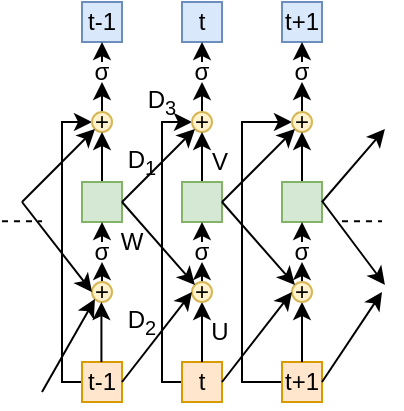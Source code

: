 <mxfile version="22.0.8" type="google">
  <diagram name="Page-1" id="7Ms7wo5gd_gyLglevGoE">
    <mxGraphModel grid="1" page="1" gridSize="10" guides="1" tooltips="1" connect="1" arrows="1" fold="1" pageScale="1" pageWidth="827" pageHeight="1169" math="0" shadow="0">
      <root>
        <mxCell id="0" />
        <mxCell id="1" parent="0" />
        <mxCell id="5IGveLwYN8Hoh_PNXtf0-22" value="t-1" style="rounded=0;whiteSpace=wrap;html=1;fillColor=#dae8fc;strokeColor=#6c8ebf;" vertex="1" parent="1">
          <mxGeometry x="350" y="170" width="20" height="20" as="geometry" />
        </mxCell>
        <mxCell id="5IGveLwYN8Hoh_PNXtf0-23" value="t" style="rounded=0;whiteSpace=wrap;html=1;fillColor=#dae8fc;strokeColor=#6c8ebf;" vertex="1" parent="1">
          <mxGeometry x="400" y="170" width="20" height="20" as="geometry" />
        </mxCell>
        <mxCell id="5IGveLwYN8Hoh_PNXtf0-24" value="t+1" style="rounded=0;whiteSpace=wrap;html=1;fillColor=#dae8fc;strokeColor=#6c8ebf;" vertex="1" parent="1">
          <mxGeometry x="450" y="170" width="20" height="20" as="geometry" />
        </mxCell>
        <mxCell id="5IGveLwYN8Hoh_PNXtf0-67" style="edgeStyle=orthogonalEdgeStyle;rounded=0;orthogonalLoop=1;jettySize=auto;html=1;exitX=0;exitY=0.5;exitDx=0;exitDy=0;entryX=0;entryY=0.5;entryDx=0;entryDy=0;" edge="1" parent="1" source="5IGveLwYN8Hoh_PNXtf0-27" target="5IGveLwYN8Hoh_PNXtf0-30">
          <mxGeometry relative="1" as="geometry">
            <mxPoint x="330" y="200" as="targetPoint" />
            <Array as="points">
              <mxPoint x="340" y="360" />
              <mxPoint x="340" y="230" />
            </Array>
          </mxGeometry>
        </mxCell>
        <mxCell id="5IGveLwYN8Hoh_PNXtf0-27" value="t-1" style="rounded=0;whiteSpace=wrap;html=1;fillColor=#ffe6cc;strokeColor=#d79b00;" vertex="1" parent="1">
          <mxGeometry x="350" y="350" width="20" height="20" as="geometry" />
        </mxCell>
        <mxCell id="5IGveLwYN8Hoh_PNXtf0-68" style="edgeStyle=orthogonalEdgeStyle;rounded=0;orthogonalLoop=1;jettySize=auto;html=1;exitX=0;exitY=0.5;exitDx=0;exitDy=0;entryX=0;entryY=0.5;entryDx=0;entryDy=0;" edge="1" parent="1" source="5IGveLwYN8Hoh_PNXtf0-28" target="5IGveLwYN8Hoh_PNXtf0-47">
          <mxGeometry relative="1" as="geometry">
            <Array as="points">
              <mxPoint x="390" y="360" />
              <mxPoint x="390" y="230" />
            </Array>
          </mxGeometry>
        </mxCell>
        <mxCell id="5IGveLwYN8Hoh_PNXtf0-28" value="t" style="rounded=0;whiteSpace=wrap;html=1;fillColor=#ffe6cc;strokeColor=#d79b00;" vertex="1" parent="1">
          <mxGeometry x="400" y="350" width="20" height="20" as="geometry" />
        </mxCell>
        <mxCell id="5IGveLwYN8Hoh_PNXtf0-69" style="edgeStyle=orthogonalEdgeStyle;rounded=0;orthogonalLoop=1;jettySize=auto;html=1;exitX=0;exitY=0.5;exitDx=0;exitDy=0;entryX=0;entryY=0.5;entryDx=0;entryDy=0;" edge="1" parent="1" source="5IGveLwYN8Hoh_PNXtf0-29" target="5IGveLwYN8Hoh_PNXtf0-58">
          <mxGeometry relative="1" as="geometry">
            <Array as="points">
              <mxPoint x="430" y="360" />
              <mxPoint x="430" y="230" />
            </Array>
          </mxGeometry>
        </mxCell>
        <mxCell id="5IGveLwYN8Hoh_PNXtf0-29" value="t+1" style="rounded=0;whiteSpace=wrap;html=1;fillColor=#ffe6cc;strokeColor=#d79b00;" vertex="1" parent="1">
          <mxGeometry x="450" y="350" width="20" height="20" as="geometry" />
        </mxCell>
        <mxCell id="5IGveLwYN8Hoh_PNXtf0-41" style="edgeStyle=orthogonalEdgeStyle;rounded=0;orthogonalLoop=1;jettySize=auto;html=1;exitX=0.5;exitY=0;exitDx=0;exitDy=0;entryX=0.5;entryY=1;entryDx=0;entryDy=0;" edge="1" parent="1" source="5IGveLwYN8Hoh_PNXtf0-30" target="5IGveLwYN8Hoh_PNXtf0-33">
          <mxGeometry relative="1" as="geometry" />
        </mxCell>
        <mxCell id="5IGveLwYN8Hoh_PNXtf0-30" value="&lt;p style=&quot;margin: 0cm; text-align: start;&quot; class=&quot;MsoNormal&quot;&gt;&lt;font style=&quot;font-size: 12px;&quot;&gt;+&lt;/font&gt;&lt;/p&gt;" style="ellipse;whiteSpace=wrap;html=1;aspect=fixed;fillColor=#fff2cc;strokeColor=#d6b656;" vertex="1" parent="1">
          <mxGeometry x="355" y="225" width="10" height="10" as="geometry" />
        </mxCell>
        <mxCell id="5IGveLwYN8Hoh_PNXtf0-42" style="edgeStyle=orthogonalEdgeStyle;rounded=0;orthogonalLoop=1;jettySize=auto;html=1;exitX=0.5;exitY=0;exitDx=0;exitDy=0;entryX=0.5;entryY=1;entryDx=0;entryDy=0;" edge="1" parent="1" source="5IGveLwYN8Hoh_PNXtf0-33" target="5IGveLwYN8Hoh_PNXtf0-22">
          <mxGeometry relative="1" as="geometry" />
        </mxCell>
        <mxCell id="5IGveLwYN8Hoh_PNXtf0-33" value="σ" style="text;html=1;strokeColor=none;fillColor=none;align=center;verticalAlign=middle;whiteSpace=wrap;rounded=0;" vertex="1" parent="1">
          <mxGeometry x="355" y="200" width="10" height="10" as="geometry" />
        </mxCell>
        <mxCell id="5IGveLwYN8Hoh_PNXtf0-40" style="edgeStyle=orthogonalEdgeStyle;rounded=0;orthogonalLoop=1;jettySize=auto;html=1;exitX=0.5;exitY=0;exitDx=0;exitDy=0;entryX=0.5;entryY=1;entryDx=0;entryDy=0;" edge="1" parent="1" source="5IGveLwYN8Hoh_PNXtf0-34" target="5IGveLwYN8Hoh_PNXtf0-30">
          <mxGeometry relative="1" as="geometry" />
        </mxCell>
        <mxCell id="5IGveLwYN8Hoh_PNXtf0-34" value="" style="rounded=0;whiteSpace=wrap;html=1;fillColor=#d5e8d4;strokeColor=#82b366;" vertex="1" parent="1">
          <mxGeometry x="350" y="260" width="20" height="20" as="geometry" />
        </mxCell>
        <mxCell id="5IGveLwYN8Hoh_PNXtf0-39" style="edgeStyle=orthogonalEdgeStyle;rounded=0;orthogonalLoop=1;jettySize=auto;html=1;exitX=0.5;exitY=0;exitDx=0;exitDy=0;entryX=0.5;entryY=1;entryDx=0;entryDy=0;" edge="1" parent="1" source="5IGveLwYN8Hoh_PNXtf0-35" target="5IGveLwYN8Hoh_PNXtf0-34">
          <mxGeometry relative="1" as="geometry" />
        </mxCell>
        <mxCell id="5IGveLwYN8Hoh_PNXtf0-35" value="σ" style="text;html=1;strokeColor=none;fillColor=none;align=center;verticalAlign=middle;whiteSpace=wrap;rounded=0;" vertex="1" parent="1">
          <mxGeometry x="355" y="290" width="10" height="10" as="geometry" />
        </mxCell>
        <mxCell id="5IGveLwYN8Hoh_PNXtf0-38" style="edgeStyle=orthogonalEdgeStyle;rounded=0;orthogonalLoop=1;jettySize=auto;html=1;exitX=0.5;exitY=0;exitDx=0;exitDy=0;entryX=0.5;entryY=1;entryDx=0;entryDy=0;" edge="1" parent="1" source="5IGveLwYN8Hoh_PNXtf0-36" target="5IGveLwYN8Hoh_PNXtf0-35">
          <mxGeometry relative="1" as="geometry" />
        </mxCell>
        <mxCell id="5IGveLwYN8Hoh_PNXtf0-36" value="&lt;p style=&quot;margin: 0cm; text-align: start;&quot; class=&quot;MsoNormal&quot;&gt;&lt;font style=&quot;font-size: 12px;&quot;&gt;+&lt;/font&gt;&lt;/p&gt;" style="ellipse;whiteSpace=wrap;html=1;aspect=fixed;fillColor=#fff2cc;strokeColor=#d6b656;" vertex="1" parent="1">
          <mxGeometry x="355" y="310" width="10" height="10" as="geometry" />
        </mxCell>
        <mxCell id="5IGveLwYN8Hoh_PNXtf0-45" style="edgeStyle=orthogonalEdgeStyle;rounded=0;orthogonalLoop=1;jettySize=auto;html=1;exitX=0.5;exitY=0;exitDx=0;exitDy=0;entryX=0.5;entryY=1;entryDx=0;entryDy=0;" edge="1" parent="1" target="5IGveLwYN8Hoh_PNXtf0-55">
          <mxGeometry relative="1" as="geometry">
            <mxPoint x="410" y="350" as="sourcePoint" />
          </mxGeometry>
        </mxCell>
        <mxCell id="5IGveLwYN8Hoh_PNXtf0-46" style="edgeStyle=orthogonalEdgeStyle;rounded=0;orthogonalLoop=1;jettySize=auto;html=1;exitX=0.5;exitY=0;exitDx=0;exitDy=0;entryX=0.5;entryY=1;entryDx=0;entryDy=0;" edge="1" parent="1" source="5IGveLwYN8Hoh_PNXtf0-47" target="5IGveLwYN8Hoh_PNXtf0-49">
          <mxGeometry relative="1" as="geometry" />
        </mxCell>
        <mxCell id="5IGveLwYN8Hoh_PNXtf0-47" value="&lt;p style=&quot;margin: 0cm; text-align: start;&quot; class=&quot;MsoNormal&quot;&gt;&lt;font style=&quot;font-size: 12px;&quot;&gt;+&lt;/font&gt;&lt;/p&gt;" style="ellipse;whiteSpace=wrap;html=1;aspect=fixed;fillColor=#fff2cc;strokeColor=#d6b656;" vertex="1" parent="1">
          <mxGeometry x="405" y="225" width="10" height="10" as="geometry" />
        </mxCell>
        <mxCell id="5IGveLwYN8Hoh_PNXtf0-48" style="edgeStyle=orthogonalEdgeStyle;rounded=0;orthogonalLoop=1;jettySize=auto;html=1;exitX=0.5;exitY=0;exitDx=0;exitDy=0;entryX=0.5;entryY=1;entryDx=0;entryDy=0;" edge="1" parent="1" source="5IGveLwYN8Hoh_PNXtf0-49">
          <mxGeometry relative="1" as="geometry">
            <mxPoint x="410" y="190" as="targetPoint" />
          </mxGeometry>
        </mxCell>
        <mxCell id="5IGveLwYN8Hoh_PNXtf0-49" value="σ" style="text;html=1;strokeColor=none;fillColor=none;align=center;verticalAlign=middle;whiteSpace=wrap;rounded=0;" vertex="1" parent="1">
          <mxGeometry x="405" y="200" width="10" height="10" as="geometry" />
        </mxCell>
        <mxCell id="5IGveLwYN8Hoh_PNXtf0-50" style="edgeStyle=orthogonalEdgeStyle;rounded=0;orthogonalLoop=1;jettySize=auto;html=1;exitX=0.5;exitY=0;exitDx=0;exitDy=0;entryX=0.5;entryY=1;entryDx=0;entryDy=0;" edge="1" parent="1" source="5IGveLwYN8Hoh_PNXtf0-51" target="5IGveLwYN8Hoh_PNXtf0-47">
          <mxGeometry relative="1" as="geometry" />
        </mxCell>
        <mxCell id="5IGveLwYN8Hoh_PNXtf0-51" value="" style="rounded=0;whiteSpace=wrap;html=1;fillColor=#d5e8d4;strokeColor=#82b366;" vertex="1" parent="1">
          <mxGeometry x="400" y="260" width="20" height="20" as="geometry" />
        </mxCell>
        <mxCell id="5IGveLwYN8Hoh_PNXtf0-52" style="edgeStyle=orthogonalEdgeStyle;rounded=0;orthogonalLoop=1;jettySize=auto;html=1;exitX=0.5;exitY=0;exitDx=0;exitDy=0;entryX=0.5;entryY=1;entryDx=0;entryDy=0;" edge="1" parent="1" source="5IGveLwYN8Hoh_PNXtf0-53" target="5IGveLwYN8Hoh_PNXtf0-51">
          <mxGeometry relative="1" as="geometry" />
        </mxCell>
        <mxCell id="5IGveLwYN8Hoh_PNXtf0-53" value="σ" style="text;html=1;strokeColor=none;fillColor=none;align=center;verticalAlign=middle;whiteSpace=wrap;rounded=0;" vertex="1" parent="1">
          <mxGeometry x="405" y="290" width="10" height="10" as="geometry" />
        </mxCell>
        <mxCell id="5IGveLwYN8Hoh_PNXtf0-54" style="edgeStyle=orthogonalEdgeStyle;rounded=0;orthogonalLoop=1;jettySize=auto;html=1;exitX=0.5;exitY=0;exitDx=0;exitDy=0;entryX=0.5;entryY=1;entryDx=0;entryDy=0;" edge="1" parent="1" source="5IGveLwYN8Hoh_PNXtf0-55" target="5IGveLwYN8Hoh_PNXtf0-53">
          <mxGeometry relative="1" as="geometry" />
        </mxCell>
        <mxCell id="5IGveLwYN8Hoh_PNXtf0-55" value="&lt;p style=&quot;margin: 0cm; text-align: start;&quot; class=&quot;MsoNormal&quot;&gt;&lt;font style=&quot;font-size: 12px;&quot;&gt;+&lt;/font&gt;&lt;/p&gt;" style="ellipse;whiteSpace=wrap;html=1;aspect=fixed;fillColor=#fff2cc;strokeColor=#d6b656;" vertex="1" parent="1">
          <mxGeometry x="405" y="310" width="10" height="10" as="geometry" />
        </mxCell>
        <mxCell id="5IGveLwYN8Hoh_PNXtf0-56" style="edgeStyle=orthogonalEdgeStyle;rounded=0;orthogonalLoop=1;jettySize=auto;html=1;exitX=0.5;exitY=0;exitDx=0;exitDy=0;entryX=0.5;entryY=1;entryDx=0;entryDy=0;" edge="1" parent="1" target="5IGveLwYN8Hoh_PNXtf0-66">
          <mxGeometry relative="1" as="geometry">
            <mxPoint x="460" y="350" as="sourcePoint" />
          </mxGeometry>
        </mxCell>
        <mxCell id="5IGveLwYN8Hoh_PNXtf0-57" style="edgeStyle=orthogonalEdgeStyle;rounded=0;orthogonalLoop=1;jettySize=auto;html=1;exitX=0.5;exitY=0;exitDx=0;exitDy=0;entryX=0.5;entryY=1;entryDx=0;entryDy=0;" edge="1" parent="1" source="5IGveLwYN8Hoh_PNXtf0-58" target="5IGveLwYN8Hoh_PNXtf0-60">
          <mxGeometry relative="1" as="geometry" />
        </mxCell>
        <mxCell id="5IGveLwYN8Hoh_PNXtf0-58" value="&lt;p style=&quot;margin: 0cm; text-align: start;&quot; class=&quot;MsoNormal&quot;&gt;&lt;font style=&quot;font-size: 12px;&quot;&gt;+&lt;/font&gt;&lt;/p&gt;" style="ellipse;whiteSpace=wrap;html=1;aspect=fixed;fillColor=#fff2cc;strokeColor=#d6b656;" vertex="1" parent="1">
          <mxGeometry x="455" y="225" width="10" height="10" as="geometry" />
        </mxCell>
        <mxCell id="5IGveLwYN8Hoh_PNXtf0-59" style="edgeStyle=orthogonalEdgeStyle;rounded=0;orthogonalLoop=1;jettySize=auto;html=1;exitX=0.5;exitY=0;exitDx=0;exitDy=0;entryX=0.5;entryY=1;entryDx=0;entryDy=0;" edge="1" parent="1" source="5IGveLwYN8Hoh_PNXtf0-60">
          <mxGeometry relative="1" as="geometry">
            <mxPoint x="460" y="190" as="targetPoint" />
          </mxGeometry>
        </mxCell>
        <mxCell id="5IGveLwYN8Hoh_PNXtf0-60" value="σ" style="text;html=1;strokeColor=none;fillColor=none;align=center;verticalAlign=middle;whiteSpace=wrap;rounded=0;" vertex="1" parent="1">
          <mxGeometry x="455" y="200" width="10" height="10" as="geometry" />
        </mxCell>
        <mxCell id="5IGveLwYN8Hoh_PNXtf0-61" style="edgeStyle=orthogonalEdgeStyle;rounded=0;orthogonalLoop=1;jettySize=auto;html=1;exitX=0.5;exitY=0;exitDx=0;exitDy=0;entryX=0.5;entryY=1;entryDx=0;entryDy=0;" edge="1" parent="1" source="5IGveLwYN8Hoh_PNXtf0-62" target="5IGveLwYN8Hoh_PNXtf0-58">
          <mxGeometry relative="1" as="geometry" />
        </mxCell>
        <mxCell id="5IGveLwYN8Hoh_PNXtf0-62" value="" style="rounded=0;whiteSpace=wrap;html=1;fillColor=#d5e8d4;strokeColor=#82b366;" vertex="1" parent="1">
          <mxGeometry x="450" y="260" width="20" height="20" as="geometry" />
        </mxCell>
        <mxCell id="5IGveLwYN8Hoh_PNXtf0-63" style="edgeStyle=orthogonalEdgeStyle;rounded=0;orthogonalLoop=1;jettySize=auto;html=1;exitX=0.5;exitY=0;exitDx=0;exitDy=0;entryX=0.5;entryY=1;entryDx=0;entryDy=0;" edge="1" parent="1" source="5IGveLwYN8Hoh_PNXtf0-64" target="5IGveLwYN8Hoh_PNXtf0-62">
          <mxGeometry relative="1" as="geometry" />
        </mxCell>
        <mxCell id="5IGveLwYN8Hoh_PNXtf0-64" value="σ" style="text;html=1;strokeColor=none;fillColor=none;align=center;verticalAlign=middle;whiteSpace=wrap;rounded=0;" vertex="1" parent="1">
          <mxGeometry x="455" y="290" width="10" height="10" as="geometry" />
        </mxCell>
        <mxCell id="5IGveLwYN8Hoh_PNXtf0-65" style="edgeStyle=orthogonalEdgeStyle;rounded=0;orthogonalLoop=1;jettySize=auto;html=1;exitX=0.5;exitY=0;exitDx=0;exitDy=0;entryX=0.5;entryY=1;entryDx=0;entryDy=0;" edge="1" parent="1" source="5IGveLwYN8Hoh_PNXtf0-66" target="5IGveLwYN8Hoh_PNXtf0-64">
          <mxGeometry relative="1" as="geometry" />
        </mxCell>
        <mxCell id="5IGveLwYN8Hoh_PNXtf0-66" value="&lt;p style=&quot;margin: 0cm; text-align: start;&quot; class=&quot;MsoNormal&quot;&gt;&lt;font style=&quot;font-size: 12px;&quot;&gt;+&lt;/font&gt;&lt;/p&gt;" style="ellipse;whiteSpace=wrap;html=1;aspect=fixed;fillColor=#fff2cc;strokeColor=#d6b656;" vertex="1" parent="1">
          <mxGeometry x="455" y="310" width="10" height="10" as="geometry" />
        </mxCell>
        <mxCell id="5IGveLwYN8Hoh_PNXtf0-70" value="" style="endArrow=classic;html=1;rounded=0;entryX=0;entryY=0.5;entryDx=0;entryDy=0;exitX=1;exitY=0.5;exitDx=0;exitDy=0;" edge="1" parent="1" source="5IGveLwYN8Hoh_PNXtf0-27" target="5IGveLwYN8Hoh_PNXtf0-55">
          <mxGeometry width="50" height="50" relative="1" as="geometry">
            <mxPoint x="320" y="360" as="sourcePoint" />
            <mxPoint x="355" y="330" as="targetPoint" />
          </mxGeometry>
        </mxCell>
        <mxCell id="5IGveLwYN8Hoh_PNXtf0-72" value="" style="endArrow=classic;html=1;rounded=0;exitX=1;exitY=0.5;exitDx=0;exitDy=0;entryX=0;entryY=0;entryDx=0;entryDy=0;" edge="1" parent="1" source="5IGveLwYN8Hoh_PNXtf0-34" target="5IGveLwYN8Hoh_PNXtf0-55">
          <mxGeometry width="50" height="50" relative="1" as="geometry">
            <mxPoint x="340" y="310" as="sourcePoint" />
            <mxPoint x="390" y="260" as="targetPoint" />
          </mxGeometry>
        </mxCell>
        <mxCell id="5IGveLwYN8Hoh_PNXtf0-73" value="" style="endArrow=classic;html=1;rounded=0;exitX=1;exitY=0.5;exitDx=0;exitDy=0;entryX=0;entryY=1;entryDx=0;entryDy=0;" edge="1" parent="1" source="5IGveLwYN8Hoh_PNXtf0-34" target="5IGveLwYN8Hoh_PNXtf0-47">
          <mxGeometry width="50" height="50" relative="1" as="geometry">
            <mxPoint x="340" y="310" as="sourcePoint" />
            <mxPoint x="390" y="260" as="targetPoint" />
          </mxGeometry>
        </mxCell>
        <mxCell id="5IGveLwYN8Hoh_PNXtf0-74" value="" style="endArrow=classic;html=1;rounded=0;entryX=0;entryY=1;entryDx=0;entryDy=0;" edge="1" parent="1" target="5IGveLwYN8Hoh_PNXtf0-30">
          <mxGeometry width="50" height="50" relative="1" as="geometry">
            <mxPoint x="320" y="270" as="sourcePoint" />
            <mxPoint x="356" y="244" as="targetPoint" />
          </mxGeometry>
        </mxCell>
        <mxCell id="5IGveLwYN8Hoh_PNXtf0-75" value="" style="endArrow=classic;html=1;rounded=0;entryX=0;entryY=0.5;entryDx=0;entryDy=0;" edge="1" parent="1" target="5IGveLwYN8Hoh_PNXtf0-36">
          <mxGeometry width="50" height="50" relative="1" as="geometry">
            <mxPoint x="320" y="270" as="sourcePoint" />
            <mxPoint x="355" y="330" as="targetPoint" />
          </mxGeometry>
        </mxCell>
        <mxCell id="5IGveLwYN8Hoh_PNXtf0-76" value="" style="endArrow=classic;html=1;rounded=0;entryX=0;entryY=1;entryDx=0;entryDy=0;exitX=1;exitY=0.5;exitDx=0;exitDy=0;" edge="1" parent="1" target="5IGveLwYN8Hoh_PNXtf0-36">
          <mxGeometry width="50" height="50" relative="1" as="geometry">
            <mxPoint x="330" y="365" as="sourcePoint" />
            <mxPoint x="355" y="330" as="targetPoint" />
          </mxGeometry>
        </mxCell>
        <mxCell id="5IGveLwYN8Hoh_PNXtf0-77" value="" style="endArrow=none;dashed=1;html=1;rounded=0;" edge="1" parent="1">
          <mxGeometry width="50" height="50" relative="1" as="geometry">
            <mxPoint x="310" y="279.6" as="sourcePoint" />
            <mxPoint x="330" y="279.6" as="targetPoint" />
          </mxGeometry>
        </mxCell>
        <mxCell id="5IGveLwYN8Hoh_PNXtf0-78" value="" style="endArrow=none;dashed=1;html=1;rounded=0;" edge="1" parent="1">
          <mxGeometry width="50" height="50" relative="1" as="geometry">
            <mxPoint x="480" y="279.6" as="sourcePoint" />
            <mxPoint x="500" y="279.6" as="targetPoint" />
          </mxGeometry>
        </mxCell>
        <mxCell id="5IGveLwYN8Hoh_PNXtf0-79" value="" style="endArrow=classic;html=1;rounded=0;exitX=1;exitY=0.5;exitDx=0;exitDy=0;entryX=0;entryY=1;entryDx=0;entryDy=0;" edge="1" parent="1" target="5IGveLwYN8Hoh_PNXtf0-58">
          <mxGeometry width="50" height="50" relative="1" as="geometry">
            <mxPoint x="420" y="270" as="sourcePoint" />
            <mxPoint x="446" y="244" as="targetPoint" />
          </mxGeometry>
        </mxCell>
        <mxCell id="5IGveLwYN8Hoh_PNXtf0-80" value="" style="endArrow=classic;html=1;rounded=0;exitX=1;exitY=0.5;exitDx=0;exitDy=0;entryX=0;entryY=0;entryDx=0;entryDy=0;" edge="1" parent="1" target="5IGveLwYN8Hoh_PNXtf0-66">
          <mxGeometry width="50" height="50" relative="1" as="geometry">
            <mxPoint x="420" y="270" as="sourcePoint" />
            <mxPoint x="445" y="325" as="targetPoint" />
          </mxGeometry>
        </mxCell>
        <mxCell id="5IGveLwYN8Hoh_PNXtf0-81" value="" style="endArrow=classic;html=1;rounded=0;entryX=0;entryY=0.5;entryDx=0;entryDy=0;exitX=1;exitY=0.5;exitDx=0;exitDy=0;" edge="1" parent="1" source="5IGveLwYN8Hoh_PNXtf0-28" target="5IGveLwYN8Hoh_PNXtf0-66">
          <mxGeometry width="50" height="50" relative="1" as="geometry">
            <mxPoint x="420" y="365" as="sourcePoint" />
            <mxPoint x="445" y="330" as="targetPoint" />
          </mxGeometry>
        </mxCell>
        <mxCell id="5IGveLwYN8Hoh_PNXtf0-82" value="V" style="text;html=1;strokeColor=none;fillColor=none;align=center;verticalAlign=middle;whiteSpace=wrap;rounded=0;" vertex="1" parent="1">
          <mxGeometry x="414" y="245" width="10" height="10" as="geometry" />
        </mxCell>
        <mxCell id="5IGveLwYN8Hoh_PNXtf0-83" value="U" style="text;html=1;strokeColor=none;fillColor=none;align=center;verticalAlign=middle;whiteSpace=wrap;rounded=0;" vertex="1" parent="1">
          <mxGeometry x="414" y="330" width="10" height="10" as="geometry" />
        </mxCell>
        <mxCell id="5IGveLwYN8Hoh_PNXtf0-85" value="W" style="text;html=1;strokeColor=none;fillColor=none;align=center;verticalAlign=middle;whiteSpace=wrap;rounded=0;" vertex="1" parent="1">
          <mxGeometry x="370" y="285" width="10" height="10" as="geometry" />
        </mxCell>
        <mxCell id="5IGveLwYN8Hoh_PNXtf0-87" value="&lt;p style=&quot;margin: 0cm; text-align: start;&quot; class=&quot;MsoNormal&quot;&gt;D&lt;sub&gt;1&lt;font face=&quot;Calibri, sans-serif&quot;&gt;&lt;/font&gt;&lt;/sub&gt;&lt;/p&gt;" style="text;html=1;strokeColor=none;fillColor=none;align=center;verticalAlign=middle;whiteSpace=wrap;rounded=0;" vertex="1" parent="1">
          <mxGeometry x="370" y="240" width="20" height="20" as="geometry" />
        </mxCell>
        <mxCell id="5IGveLwYN8Hoh_PNXtf0-88" value="&lt;p style=&quot;margin: 0cm; text-align: start;&quot; class=&quot;MsoNormal&quot;&gt;D&lt;sub&gt;2&lt;font face=&quot;Calibri, sans-serif&quot;&gt;&lt;/font&gt;&lt;/sub&gt;&lt;/p&gt;" style="text;html=1;strokeColor=none;fillColor=none;align=center;verticalAlign=middle;whiteSpace=wrap;rounded=0;" vertex="1" parent="1">
          <mxGeometry x="370" y="320" width="20" height="20" as="geometry" />
        </mxCell>
        <mxCell id="5IGveLwYN8Hoh_PNXtf0-89" value="&lt;p style=&quot;margin: 0cm; text-align: start;&quot; class=&quot;MsoNormal&quot;&gt;D&lt;sub&gt;3&lt;font face=&quot;Calibri, sans-serif&quot;&gt;&lt;/font&gt;&lt;/sub&gt;&lt;/p&gt;" style="text;html=1;strokeColor=none;fillColor=none;align=center;verticalAlign=middle;whiteSpace=wrap;rounded=0;" vertex="1" parent="1">
          <mxGeometry x="380" y="210" width="20" height="20" as="geometry" />
        </mxCell>
        <mxCell id="5IGveLwYN8Hoh_PNXtf0-90" value="" style="endArrow=classic;html=1;rounded=0;entryX=0;entryY=0.5;entryDx=0;entryDy=0;" edge="1" parent="1">
          <mxGeometry width="50" height="50" relative="1" as="geometry">
            <mxPoint x="470" y="360" as="sourcePoint" />
            <mxPoint x="500" y="315" as="targetPoint" />
          </mxGeometry>
        </mxCell>
        <mxCell id="5IGveLwYN8Hoh_PNXtf0-91" value="" style="endArrow=classic;html=1;rounded=0;entryX=0;entryY=1;entryDx=0;entryDy=0;" edge="1" parent="1">
          <mxGeometry width="50" height="50" relative="1" as="geometry">
            <mxPoint x="470" y="270" as="sourcePoint" />
            <mxPoint x="501.464" y="233.536" as="targetPoint" />
          </mxGeometry>
        </mxCell>
        <mxCell id="5IGveLwYN8Hoh_PNXtf0-92" value="" style="endArrow=classic;html=1;rounded=0;exitX=1;exitY=0.5;exitDx=0;exitDy=0;entryX=0;entryY=0;entryDx=0;entryDy=0;" edge="1" parent="1">
          <mxGeometry width="50" height="50" relative="1" as="geometry">
            <mxPoint x="470" y="269.5" as="sourcePoint" />
            <mxPoint x="501.464" y="311.464" as="targetPoint" />
          </mxGeometry>
        </mxCell>
        <mxCell id="5IGveLwYN8Hoh_PNXtf0-97" style="edgeStyle=orthogonalEdgeStyle;rounded=0;orthogonalLoop=1;jettySize=auto;html=1;exitX=0.5;exitY=0;exitDx=0;exitDy=0;entryX=0.5;entryY=1;entryDx=0;entryDy=0;" edge="1" parent="1">
          <mxGeometry relative="1" as="geometry">
            <mxPoint x="359.71" y="350" as="sourcePoint" />
            <mxPoint x="359.71" y="320" as="targetPoint" />
          </mxGeometry>
        </mxCell>
      </root>
    </mxGraphModel>
  </diagram>
</mxfile>
